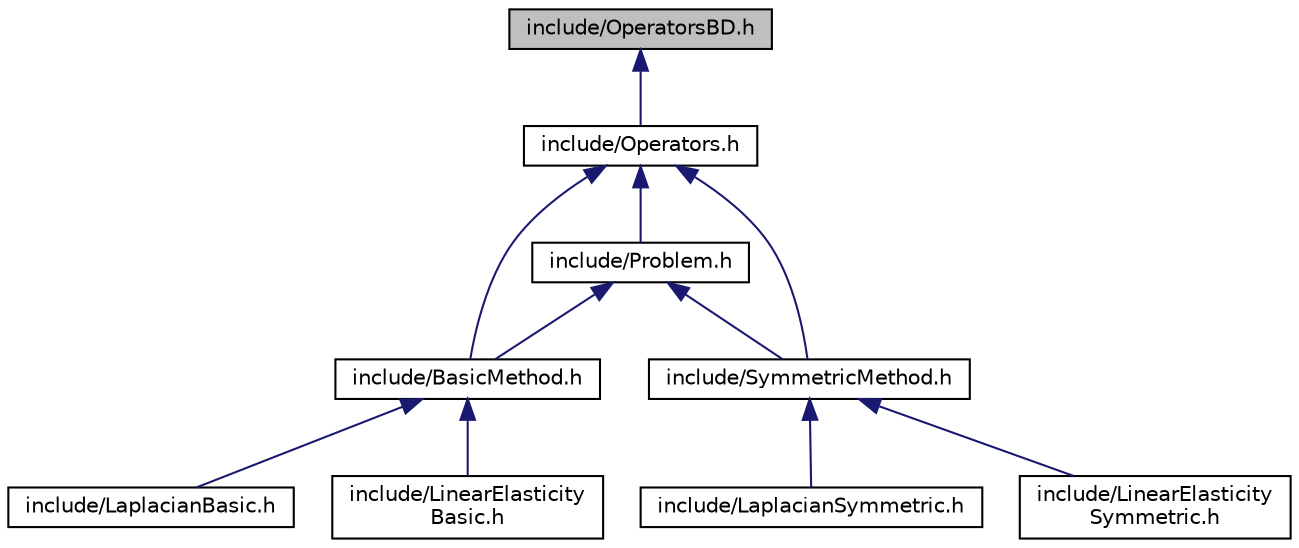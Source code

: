 digraph "include/OperatorsBD.h"
{
 // LATEX_PDF_SIZE
  edge [fontname="Helvetica",fontsize="10",labelfontname="Helvetica",labelfontsize="10"];
  node [fontname="Helvetica",fontsize="10",shape=record];
  Node1 [label="include/OperatorsBD.h",height=0.2,width=0.4,color="black", fillcolor="grey75", style="filled", fontcolor="black",tooltip="This file includes the method for the evaluation of natural boundary conditions."];
  Node1 -> Node2 [dir="back",color="midnightblue",fontsize="10",style="solid"];
  Node2 [label="include/Operators.h",height=0.2,width=0.4,color="black", fillcolor="white", style="filled",URL="$Operators_8h_source.html",tooltip=" "];
  Node2 -> Node3 [dir="back",color="midnightblue",fontsize="10",style="solid"];
  Node3 [label="include/BasicMethod.h",height=0.2,width=0.4,color="black", fillcolor="white", style="filled",URL="$BasicMethod_8h.html",tooltip="An abstract class to group the common features of the basic formulation."];
  Node3 -> Node4 [dir="back",color="midnightblue",fontsize="10",style="solid"];
  Node4 [label="include/LaplacianBasic.h",height=0.2,width=0.4,color="black", fillcolor="white", style="filled",URL="$LaplacianBasic_8h.html",tooltip="This is the class for the management of a Laplacian problem with the basic formulation."];
  Node3 -> Node5 [dir="back",color="midnightblue",fontsize="10",style="solid"];
  Node5 [label="include/LinearElasticity\lBasic.h",height=0.2,width=0.4,color="black", fillcolor="white", style="filled",URL="$LinearElasticityBasic_8h.html",tooltip="This is the class for the management of a linear Elasticity problem with the basic formulation."];
  Node2 -> Node6 [dir="back",color="midnightblue",fontsize="10",style="solid"];
  Node6 [label="include/Problem.h",height=0.2,width=0.4,color="black", fillcolor="white", style="filled",URL="$Problem_8h.html",tooltip="This is the base abstract class. It contains all the methods andattributes that both the “symmetric” ..."];
  Node6 -> Node3 [dir="back",color="midnightblue",fontsize="10",style="solid"];
  Node6 -> Node7 [dir="back",color="midnightblue",fontsize="10",style="solid"];
  Node7 [label="include/SymmetricMethod.h",height=0.2,width=0.4,color="black", fillcolor="white", style="filled",URL="$SymmetricMethod_8h.html",tooltip="An abstract class to group the common features of the symmetric formulation."];
  Node7 -> Node8 [dir="back",color="midnightblue",fontsize="10",style="solid"];
  Node8 [label="include/LaplacianSymmetric.h",height=0.2,width=0.4,color="black", fillcolor="white", style="filled",URL="$LaplacianSymmetric_8h.html",tooltip="This is the class for the management of a Laplacian problem with the symmetric formulation."];
  Node7 -> Node9 [dir="back",color="midnightblue",fontsize="10",style="solid"];
  Node9 [label="include/LinearElasticity\lSymmetric.h",height=0.2,width=0.4,color="black", fillcolor="white", style="filled",URL="$LinearElasticitySymmetric_8h.html",tooltip="This is the class for the management of a linear Elasticity problem with the symmetric formulation."];
  Node2 -> Node7 [dir="back",color="midnightblue",fontsize="10",style="solid"];
}
